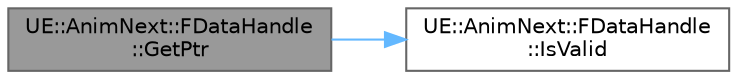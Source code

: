 digraph "UE::AnimNext::FDataHandle::GetPtr"
{
 // INTERACTIVE_SVG=YES
 // LATEX_PDF_SIZE
  bgcolor="transparent";
  edge [fontname=Helvetica,fontsize=10,labelfontname=Helvetica,labelfontsize=10];
  node [fontname=Helvetica,fontsize=10,shape=box,height=0.2,width=0.4];
  rankdir="LR";
  Node1 [id="Node000001",label="UE::AnimNext::FDataHandle\l::GetPtr",height=0.2,width=0.4,color="gray40", fillcolor="grey60", style="filled", fontcolor="black",tooltip=" "];
  Node1 -> Node2 [id="edge1_Node000001_Node000002",color="steelblue1",style="solid",tooltip=" "];
  Node2 [id="Node000002",label="UE::AnimNext::FDataHandle\l::IsValid",height=0.2,width=0.4,color="grey40", fillcolor="white", style="filled",URL="$d3/dbe/structUE_1_1AnimNext_1_1FDataHandle.html#a2ca9a374d7fe4c459d3679162daa9097",tooltip=" "];
}
